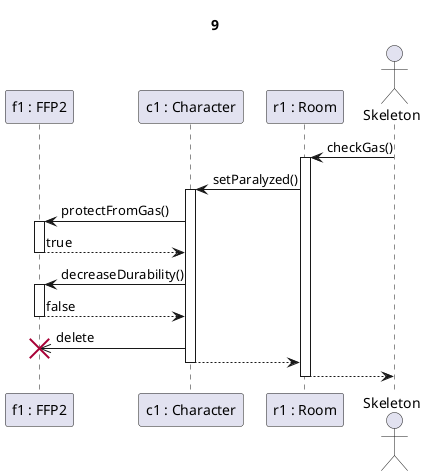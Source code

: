 @startuml ffp2 + lejár az idő
Title 9

participant "f1 : FFP2" as f
participant "c1 : Character" as char
participant "r1 : Room" as sz
actor Skeleton as sk

sk->sz ++: checkGas()

sz->char ++: setParalyzed()

char->f ++: protectFromGas()
return true

char->f ++: decreaseDurability()

return false

char->>f !!: delete

char-->sz --:

sz-->sk --: